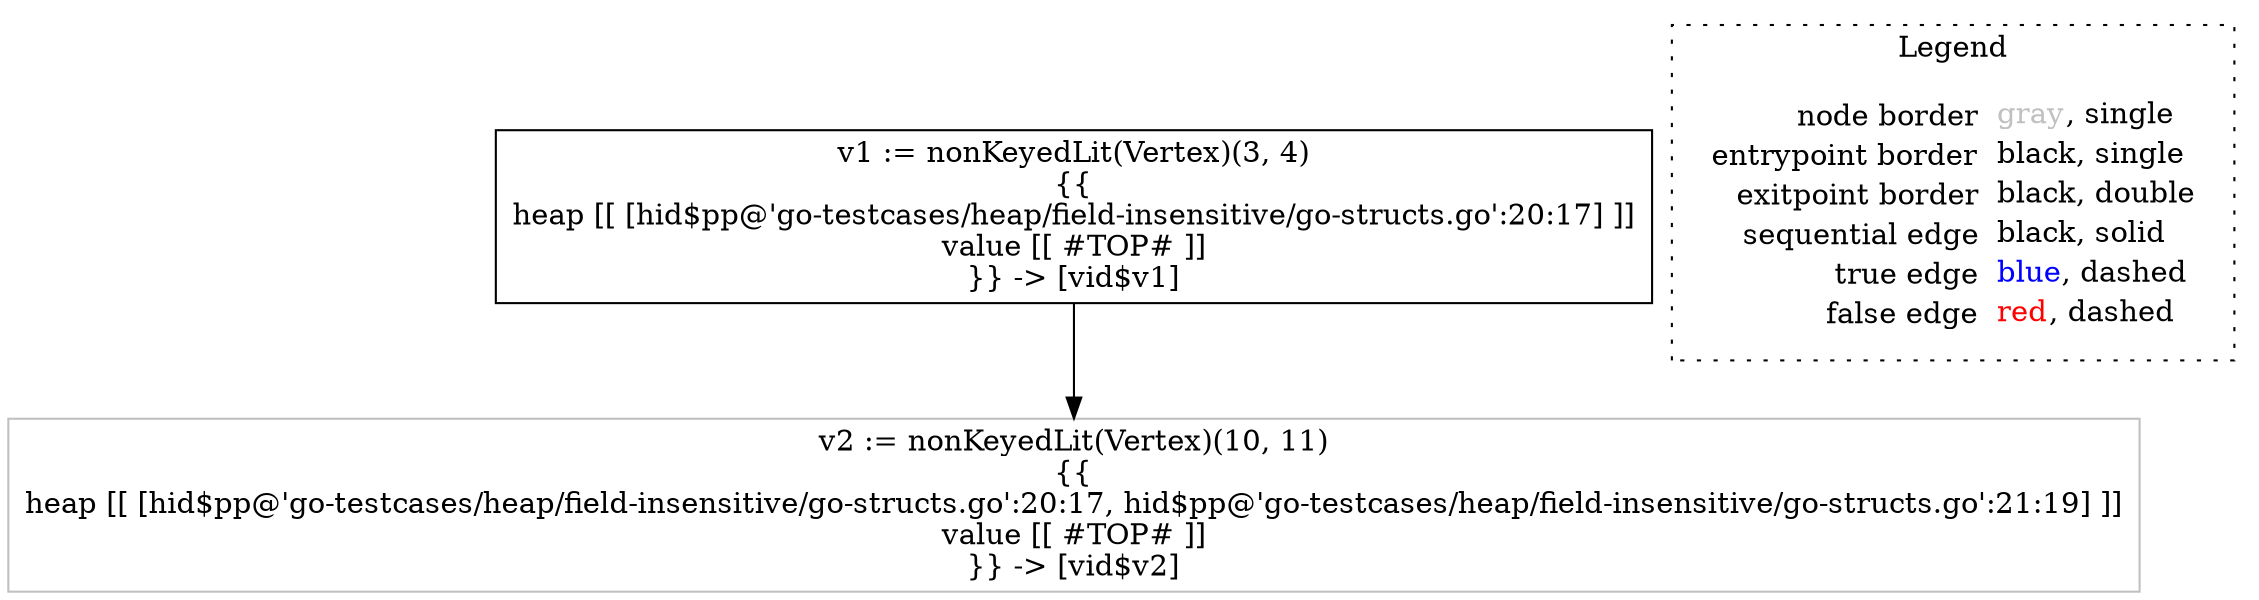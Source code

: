 digraph {
	"node0" [shape="rect",color="black",label=<v1 := nonKeyedLit(Vertex)(3, 4)<BR/>{{<BR/>heap [[ [hid$pp@'go-testcases/heap/field-insensitive/go-structs.go':20:17] ]]<BR/>value [[ #TOP# ]]<BR/>}} -&gt; [vid$v1]>];
	"node1" [shape="rect",color="gray",label=<v2 := nonKeyedLit(Vertex)(10, 11)<BR/>{{<BR/>heap [[ [hid$pp@'go-testcases/heap/field-insensitive/go-structs.go':20:17, hid$pp@'go-testcases/heap/field-insensitive/go-structs.go':21:19] ]]<BR/>value [[ #TOP# ]]<BR/>}} -&gt; [vid$v2]>];
	"node0" -> "node1" [color="black"];
subgraph cluster_legend {
	label="Legend";
	style=dotted;
	node [shape=plaintext];
	"legend" [label=<<table border="0" cellpadding="2" cellspacing="0" cellborder="0"><tr><td align="right">node border&nbsp;</td><td align="left"><font color="gray">gray</font>, single</td></tr><tr><td align="right">entrypoint border&nbsp;</td><td align="left"><font color="black">black</font>, single</td></tr><tr><td align="right">exitpoint border&nbsp;</td><td align="left"><font color="black">black</font>, double</td></tr><tr><td align="right">sequential edge&nbsp;</td><td align="left"><font color="black">black</font>, solid</td></tr><tr><td align="right">true edge&nbsp;</td><td align="left"><font color="blue">blue</font>, dashed</td></tr><tr><td align="right">false edge&nbsp;</td><td align="left"><font color="red">red</font>, dashed</td></tr></table>>];
}

}
